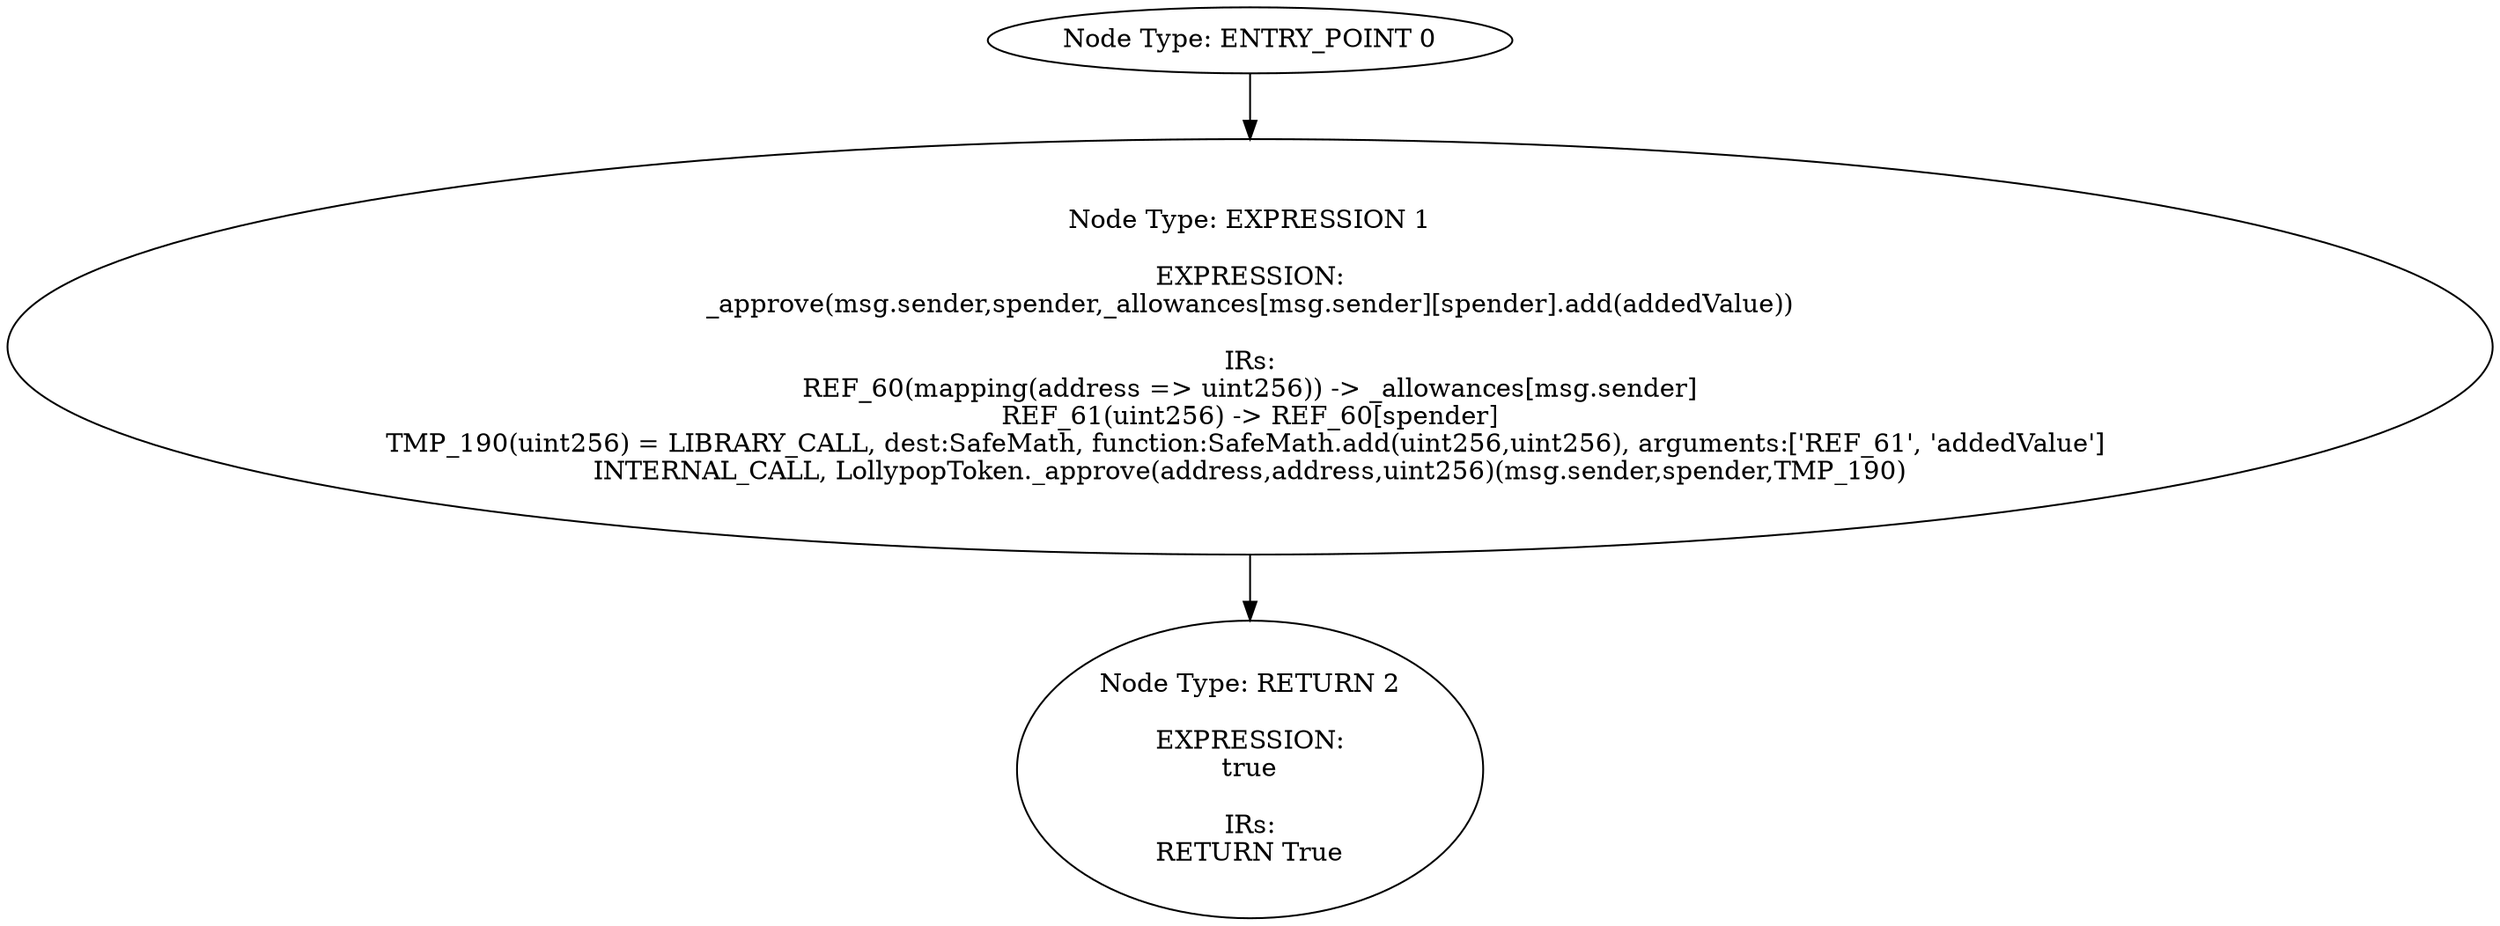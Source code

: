 digraph{
0[label="Node Type: ENTRY_POINT 0
"];
0->1;
1[label="Node Type: EXPRESSION 1

EXPRESSION:
_approve(msg.sender,spender,_allowances[msg.sender][spender].add(addedValue))

IRs:
REF_60(mapping(address => uint256)) -> _allowances[msg.sender]
REF_61(uint256) -> REF_60[spender]
TMP_190(uint256) = LIBRARY_CALL, dest:SafeMath, function:SafeMath.add(uint256,uint256), arguments:['REF_61', 'addedValue'] 
INTERNAL_CALL, LollypopToken._approve(address,address,uint256)(msg.sender,spender,TMP_190)"];
1->2;
2[label="Node Type: RETURN 2

EXPRESSION:
true

IRs:
RETURN True"];
}
